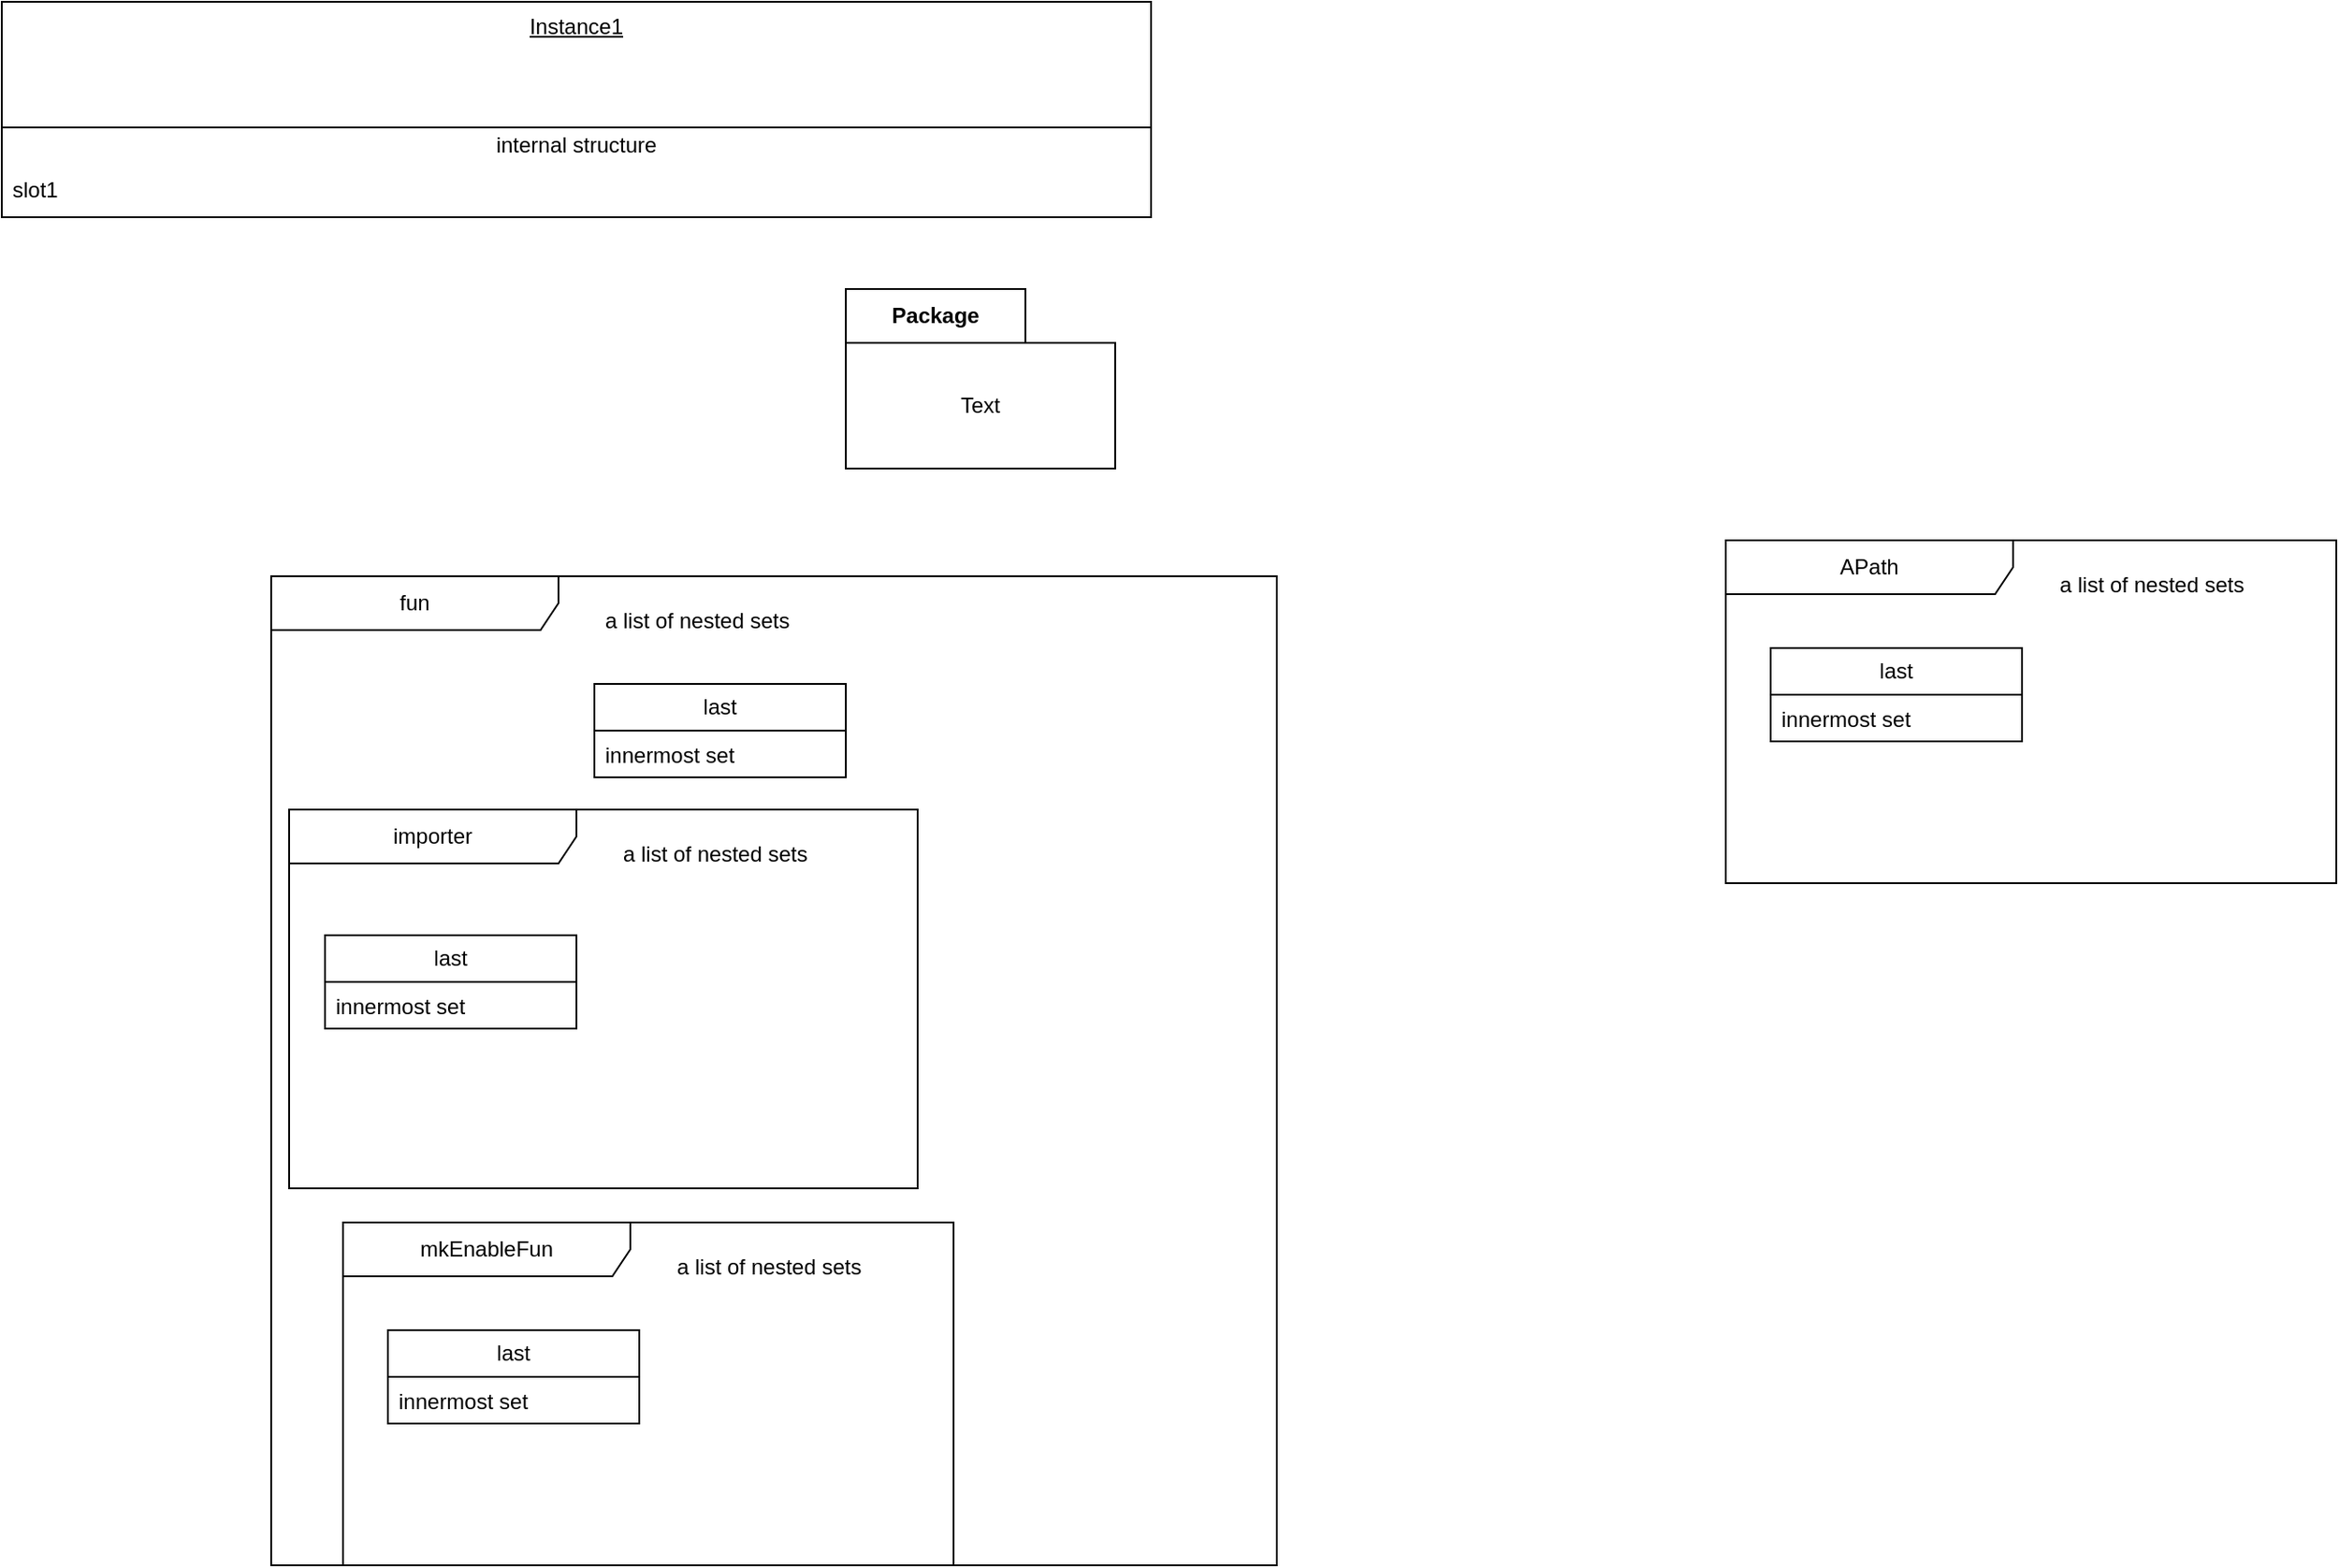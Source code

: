 <mxfile version="24.3.1" type="device">
  <diagram name="Page-1" id="3oWv2FSiUH2K9-LTosob">
    <mxGraphModel dx="1837" dy="1681" grid="1" gridSize="10" guides="1" tooltips="1" connect="1" arrows="1" fold="1" page="1" pageScale="1" pageWidth="850" pageHeight="1100" math="0" shadow="0">
      <root>
        <mxCell id="0" />
        <mxCell id="1" parent="0" />
        <mxCell id="mgEL9NK0OKwt6BpyhefV-6" value="APath" style="shape=umlFrame;whiteSpace=wrap;html=1;pointerEvents=0;recursiveResize=0;container=1;collapsible=0;width=160;" vertex="1" parent="1">
          <mxGeometry x="820" y="50" width="340" height="191" as="geometry" />
        </mxCell>
        <mxCell id="mgEL9NK0OKwt6BpyhefV-8" value="a list of nested sets" style="html=1;strokeColor=none;fillColor=none;align=left;verticalAlign=middle;spacingLeft=4;spacingRight=4;rotatable=0;points=[[0,0.5],[1,0.5]];resizeWidth=1;whiteSpace=wrap;" vertex="1" parent="mgEL9NK0OKwt6BpyhefV-6">
          <mxGeometry x="180" y="10" width="140" height="30" as="geometry" />
        </mxCell>
        <mxCell id="mgEL9NK0OKwt6BpyhefV-16" value="last" style="swimlane;fontStyle=0;childLayout=stackLayout;horizontal=1;startSize=26;fillColor=none;horizontalStack=0;resizeParent=1;resizeParentMax=0;resizeLast=0;collapsible=1;marginBottom=0;whiteSpace=wrap;html=1;" vertex="1" parent="mgEL9NK0OKwt6BpyhefV-6">
          <mxGeometry x="25" y="60" width="140" height="52" as="geometry" />
        </mxCell>
        <mxCell id="mgEL9NK0OKwt6BpyhefV-18" value="&lt;span style=&quot;text-align: center;&quot;&gt;innermost set&lt;/span&gt;" style="text;strokeColor=none;fillColor=none;align=left;verticalAlign=top;spacingLeft=4;spacingRight=4;overflow=hidden;rotatable=0;points=[[0,0.5],[1,0.5]];portConstraint=eastwest;whiteSpace=wrap;html=1;" vertex="1" parent="mgEL9NK0OKwt6BpyhefV-16">
          <mxGeometry y="26" width="140" height="26" as="geometry" />
        </mxCell>
        <mxCell id="mgEL9NK0OKwt6BpyhefV-20" value="fun" style="shape=umlFrame;whiteSpace=wrap;html=1;pointerEvents=0;recursiveResize=0;container=1;collapsible=0;width=160;height=30;autosize=0;resizable=1;treeFolding=0;comic=0;" vertex="1" parent="1">
          <mxGeometry x="10" y="70" width="560" height="551" as="geometry" />
        </mxCell>
        <mxCell id="mgEL9NK0OKwt6BpyhefV-21" value="a list of nested sets" style="html=1;strokeColor=none;fillColor=none;align=left;verticalAlign=middle;spacingLeft=4;spacingRight=4;rotatable=0;points=[[0,0.5],[1,0.5]];resizeWidth=1;whiteSpace=wrap;" vertex="1" parent="mgEL9NK0OKwt6BpyhefV-20">
          <mxGeometry x="180" y="10" width="140" height="30" as="geometry" />
        </mxCell>
        <mxCell id="mgEL9NK0OKwt6BpyhefV-24" value="last" style="swimlane;fontStyle=0;childLayout=stackLayout;horizontal=1;startSize=26;fillColor=none;horizontalStack=0;resizeParent=1;resizeParentMax=0;resizeLast=0;collapsible=1;marginBottom=0;whiteSpace=wrap;html=1;" vertex="1" parent="mgEL9NK0OKwt6BpyhefV-20">
          <mxGeometry x="180" y="60" width="140" height="52" as="geometry" />
        </mxCell>
        <mxCell id="mgEL9NK0OKwt6BpyhefV-25" value="&lt;span style=&quot;text-align: center;&quot;&gt;innermost set&lt;/span&gt;" style="text;strokeColor=none;fillColor=none;align=left;verticalAlign=top;spacingLeft=4;spacingRight=4;overflow=hidden;rotatable=0;points=[[0,0.5],[1,0.5]];portConstraint=eastwest;whiteSpace=wrap;html=1;" vertex="1" parent="mgEL9NK0OKwt6BpyhefV-24">
          <mxGeometry y="26" width="140" height="26" as="geometry" />
        </mxCell>
        <mxCell id="mgEL9NK0OKwt6BpyhefV-26" value="importer" style="shape=umlFrame;whiteSpace=wrap;html=1;pointerEvents=0;recursiveResize=0;container=1;collapsible=0;width=160;height=30;noLabel=0;portConstraintRotation=0;connectable=1;part=0;" vertex="1" parent="mgEL9NK0OKwt6BpyhefV-20">
          <mxGeometry x="10" y="130" width="350" height="211" as="geometry" />
        </mxCell>
        <mxCell id="mgEL9NK0OKwt6BpyhefV-27" value="a list of nested sets" style="html=1;strokeColor=none;fillColor=none;align=left;verticalAlign=middle;spacingLeft=4;spacingRight=4;rotatable=0;points=[[0,0.5],[1,0.5]];resizeWidth=1;whiteSpace=wrap;" vertex="1" parent="mgEL9NK0OKwt6BpyhefV-26">
          <mxGeometry x="180" y="10" width="140" height="30" as="geometry" />
        </mxCell>
        <mxCell id="mgEL9NK0OKwt6BpyhefV-28" value="last" style="swimlane;fontStyle=0;childLayout=stackLayout;horizontal=1;startSize=26;fillColor=none;horizontalStack=0;resizeParent=1;resizeParentMax=0;resizeLast=0;collapsible=1;marginBottom=0;whiteSpace=wrap;html=1;" vertex="1" parent="mgEL9NK0OKwt6BpyhefV-26">
          <mxGeometry x="20" y="70" width="140" height="52" as="geometry" />
        </mxCell>
        <mxCell id="mgEL9NK0OKwt6BpyhefV-29" value="&lt;span style=&quot;text-align: center;&quot;&gt;innermost set&lt;/span&gt;" style="text;strokeColor=none;fillColor=none;align=left;verticalAlign=top;spacingLeft=4;spacingRight=4;overflow=hidden;rotatable=0;points=[[0,0.5],[1,0.5]];portConstraint=eastwest;whiteSpace=wrap;html=1;" vertex="1" parent="mgEL9NK0OKwt6BpyhefV-28">
          <mxGeometry y="26" width="140" height="26" as="geometry" />
        </mxCell>
        <mxCell id="mgEL9NK0OKwt6BpyhefV-30" value="mkEnableFun" style="shape=umlFrame;whiteSpace=wrap;html=1;pointerEvents=0;recursiveResize=0;container=1;collapsible=0;width=160;" vertex="1" parent="mgEL9NK0OKwt6BpyhefV-20">
          <mxGeometry x="40" y="360" width="340" height="191" as="geometry" />
        </mxCell>
        <mxCell id="mgEL9NK0OKwt6BpyhefV-31" value="a list of nested sets" style="html=1;strokeColor=none;fillColor=none;align=left;verticalAlign=middle;spacingLeft=4;spacingRight=4;rotatable=0;points=[[0,0.5],[1,0.5]];resizeWidth=1;whiteSpace=wrap;" vertex="1" parent="mgEL9NK0OKwt6BpyhefV-30">
          <mxGeometry x="180" y="10" width="140" height="30" as="geometry" />
        </mxCell>
        <mxCell id="mgEL9NK0OKwt6BpyhefV-32" value="last" style="swimlane;fontStyle=0;childLayout=stackLayout;horizontal=1;startSize=26;fillColor=none;horizontalStack=0;resizeParent=1;resizeParentMax=0;resizeLast=0;collapsible=1;marginBottom=0;whiteSpace=wrap;html=1;" vertex="1" parent="mgEL9NK0OKwt6BpyhefV-30">
          <mxGeometry x="25" y="60" width="140" height="52" as="geometry" />
        </mxCell>
        <mxCell id="mgEL9NK0OKwt6BpyhefV-33" value="&lt;span style=&quot;text-align: center;&quot;&gt;innermost set&lt;/span&gt;" style="text;strokeColor=none;fillColor=none;align=left;verticalAlign=top;spacingLeft=4;spacingRight=4;overflow=hidden;rotatable=0;points=[[0,0.5],[1,0.5]];portConstraint=eastwest;whiteSpace=wrap;html=1;" vertex="1" parent="mgEL9NK0OKwt6BpyhefV-32">
          <mxGeometry y="26" width="140" height="26" as="geometry" />
        </mxCell>
        <mxCell id="mgEL9NK0OKwt6BpyhefV-38" value="Instance1" style="swimlane;fontStyle=4;align=center;verticalAlign=top;childLayout=stackLayout;horizontal=1;startSize=70;horizontalStack=0;resizeParent=1;resizeParentMax=0;resizeLast=0;collapsible=0;marginBottom=0;html=1;whiteSpace=wrap;" vertex="1" parent="1">
          <mxGeometry x="-140" y="-250" width="640" height="120" as="geometry" />
        </mxCell>
        <mxCell id="mgEL9NK0OKwt6BpyhefV-41" value="internal structure" style="html=1;strokeColor=none;fillColor=none;align=center;verticalAlign=middle;spacingLeft=4;spacingRight=4;rotatable=0;points=[[0,0.5],[1,0.5]];resizeWidth=1;whiteSpace=wrap;imageAspect=1;" vertex="1" parent="mgEL9NK0OKwt6BpyhefV-38">
          <mxGeometry y="70" width="640" height="20" as="geometry" />
        </mxCell>
        <mxCell id="mgEL9NK0OKwt6BpyhefV-39" value="slot1" style="html=1;strokeColor=none;fillColor=none;align=left;verticalAlign=middle;spacingLeft=4;spacingRight=4;rotatable=0;points=[[0,0.5],[1,0.5]];resizeWidth=1;whiteSpace=wrap;" vertex="1" parent="mgEL9NK0OKwt6BpyhefV-38">
          <mxGeometry y="90" width="640" height="30" as="geometry" />
        </mxCell>
        <mxCell id="mgEL9NK0OKwt6BpyhefV-44" value="Package" style="shape=folder;fontStyle=1;tabWidth=100;tabHeight=30;tabPosition=left;html=1;boundedLbl=1;labelInHeader=1;container=1;collapsible=0;whiteSpace=wrap;deletable=1;perimeter=rectanglePerimeter;" vertex="1" parent="1">
          <mxGeometry x="330" y="-90" width="150" height="100" as="geometry" />
        </mxCell>
        <mxCell id="mgEL9NK0OKwt6BpyhefV-45" value="Text" style="html=1;strokeColor=none;resizeWidth=1;resizeHeight=1;fillColor=none;part=1;connectable=0;allowArrows=0;deletable=0;whiteSpace=wrap;" vertex="1" parent="mgEL9NK0OKwt6BpyhefV-44">
          <mxGeometry width="150" height="70" relative="1" as="geometry">
            <mxPoint y="30" as="offset" />
          </mxGeometry>
        </mxCell>
      </root>
    </mxGraphModel>
  </diagram>
</mxfile>
